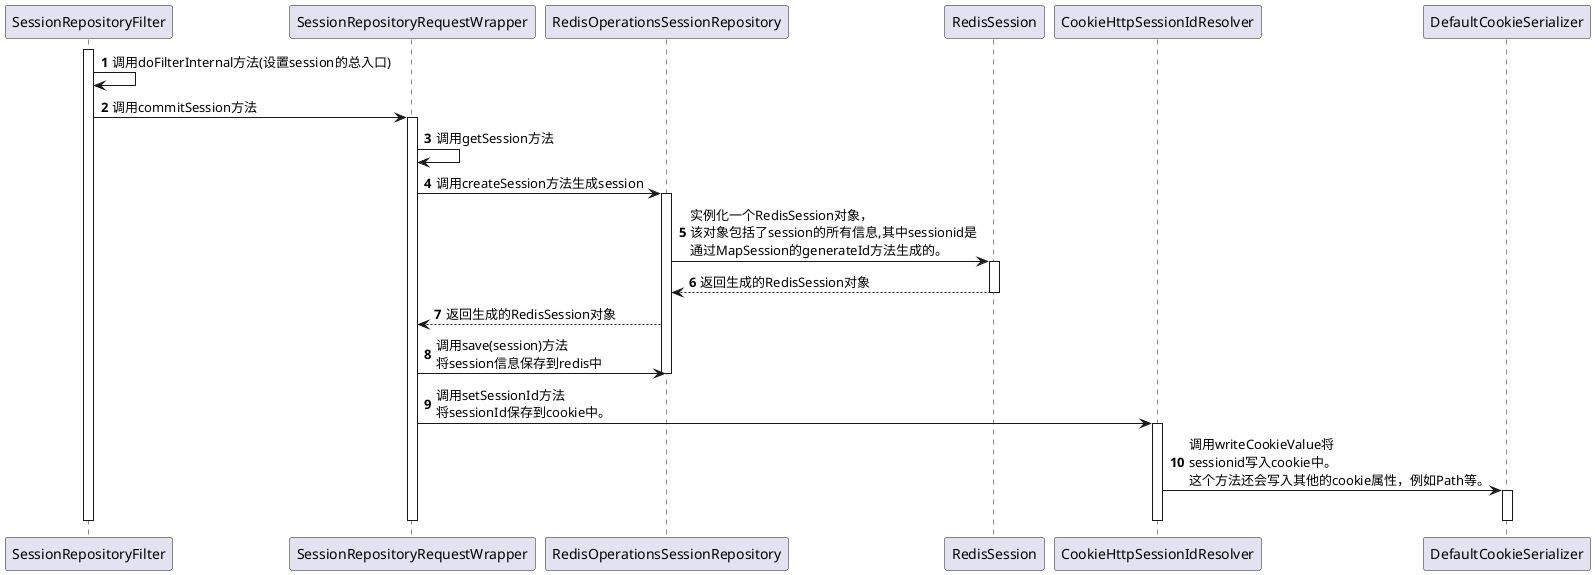 @startuml
participant SessionRepositoryFilter
participant SessionRepositoryRequestWrapper
participant RedisOperationsSessionRepository
participant RedisSession
participant CookieHttpSessionIdResolver

autonumber
activate SessionRepositoryFilter
SessionRepositoryFilter -> SessionRepositoryFilter: 调用doFilterInternal方法(设置session的总入口)
SessionRepositoryFilter -> SessionRepositoryRequestWrapper: 调用commitSession方法
activate SessionRepositoryRequestWrapper
SessionRepositoryRequestWrapper -> SessionRepositoryRequestWrapper:调用getSession方法
SessionRepositoryRequestWrapper -> RedisOperationsSessionRepository: 调用createSession方法生成session
activate RedisOperationsSessionRepository
RedisOperationsSessionRepository -> RedisSession: 实例化一个RedisSession对象，\n该对象包括了session的所有信息,其中sessionid是\n通过MapSession的generateId方法生成的。
activate RedisSession
RedisSession -->RedisOperationsSessionRepository: 返回生成的RedisSession对象
deactivate RedisSession
RedisOperationsSessionRepository --> SessionRepositoryRequestWrapper:返回生成的RedisSession对象
SessionRepositoryRequestWrapper -> RedisOperationsSessionRepository: 调用save(session)方法\n将session信息保存到redis中
deactivate RedisOperationsSessionRepository
SessionRepositoryRequestWrapper -> CookieHttpSessionIdResolver: 调用setSessionId方法\n将sessionId保存到cookie中。
activate CookieHttpSessionIdResolver
CookieHttpSessionIdResolver -> DefaultCookieSerializer: 调用writeCookieValue将\nsessionid写入cookie中。\n这个方法还会写入其他的cookie属性，例如Path等。
activate DefaultCookieSerializer
deactivate DefaultCookieSerializer
deactivate CookieHttpSessionIdResolver
deactivate SessionRepositoryRequestWrapper
deactivate SessionRepositoryFilter
@enduml